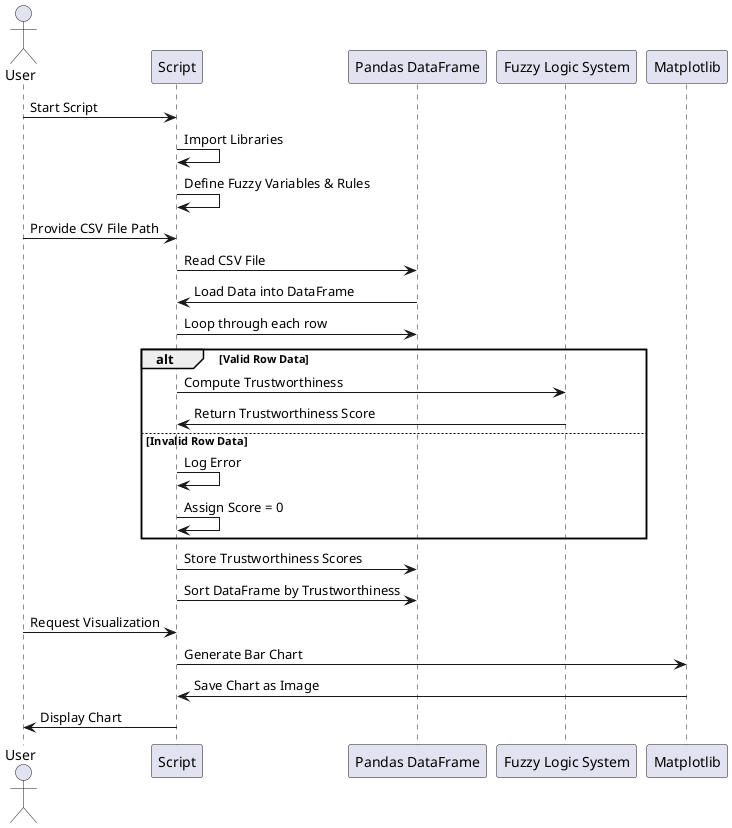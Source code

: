 @startuml
actor User
participant Script as S
participant "Pandas DataFrame" as DF
participant "Fuzzy Logic System" as FLS
participant Matplotlib as M

User -> S: Start Script
S -> S: Import Libraries
S -> S: Define Fuzzy Variables & Rules

User -> S: Provide CSV File Path
S -> DF: Read CSV File
DF -> S: Load Data into DataFrame

S -> DF: Loop through each row
alt Valid Row Data
    S -> FLS: Compute Trustworthiness
    FLS -> S: Return Trustworthiness Score
else Invalid Row Data
    S -> S: Log Error
    S -> S: Assign Score = 0
end

S -> DF: Store Trustworthiness Scores
S -> DF: Sort DataFrame by Trustworthiness

User -> S: Request Visualization
S -> M: Generate Bar Chart
M -> S: Save Chart as Image
S -> User: Display Chart

@enduml
